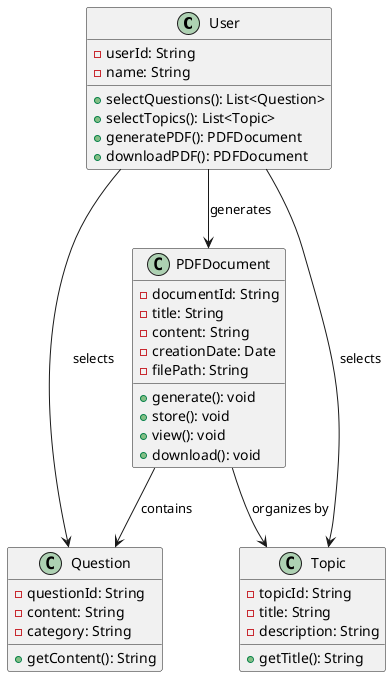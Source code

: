 @startuml
class User {
    - userId: String
    - name: String
    + selectQuestions(): List<Question>
    + selectTopics(): List<Topic>
    + generatePDF(): PDFDocument
    + downloadPDF(): PDFDocument
}

class Question {
    - questionId: String
    - content: String
    - category: String
    + getContent(): String
}

class Topic {
    - topicId: String
    - title: String
    - description: String
    + getTitle(): String
}

class PDFDocument {
    - documentId: String
    - title: String
    - content: String
    - creationDate: Date
    - filePath: String
    + generate(): void
    + store(): void
    + view(): void
    + download(): void
}

User --> Question : selects
User --> Topic : selects
User --> PDFDocument : generates
PDFDocument --> Question : contains
PDFDocument --> Topic : organizes by
@enduml